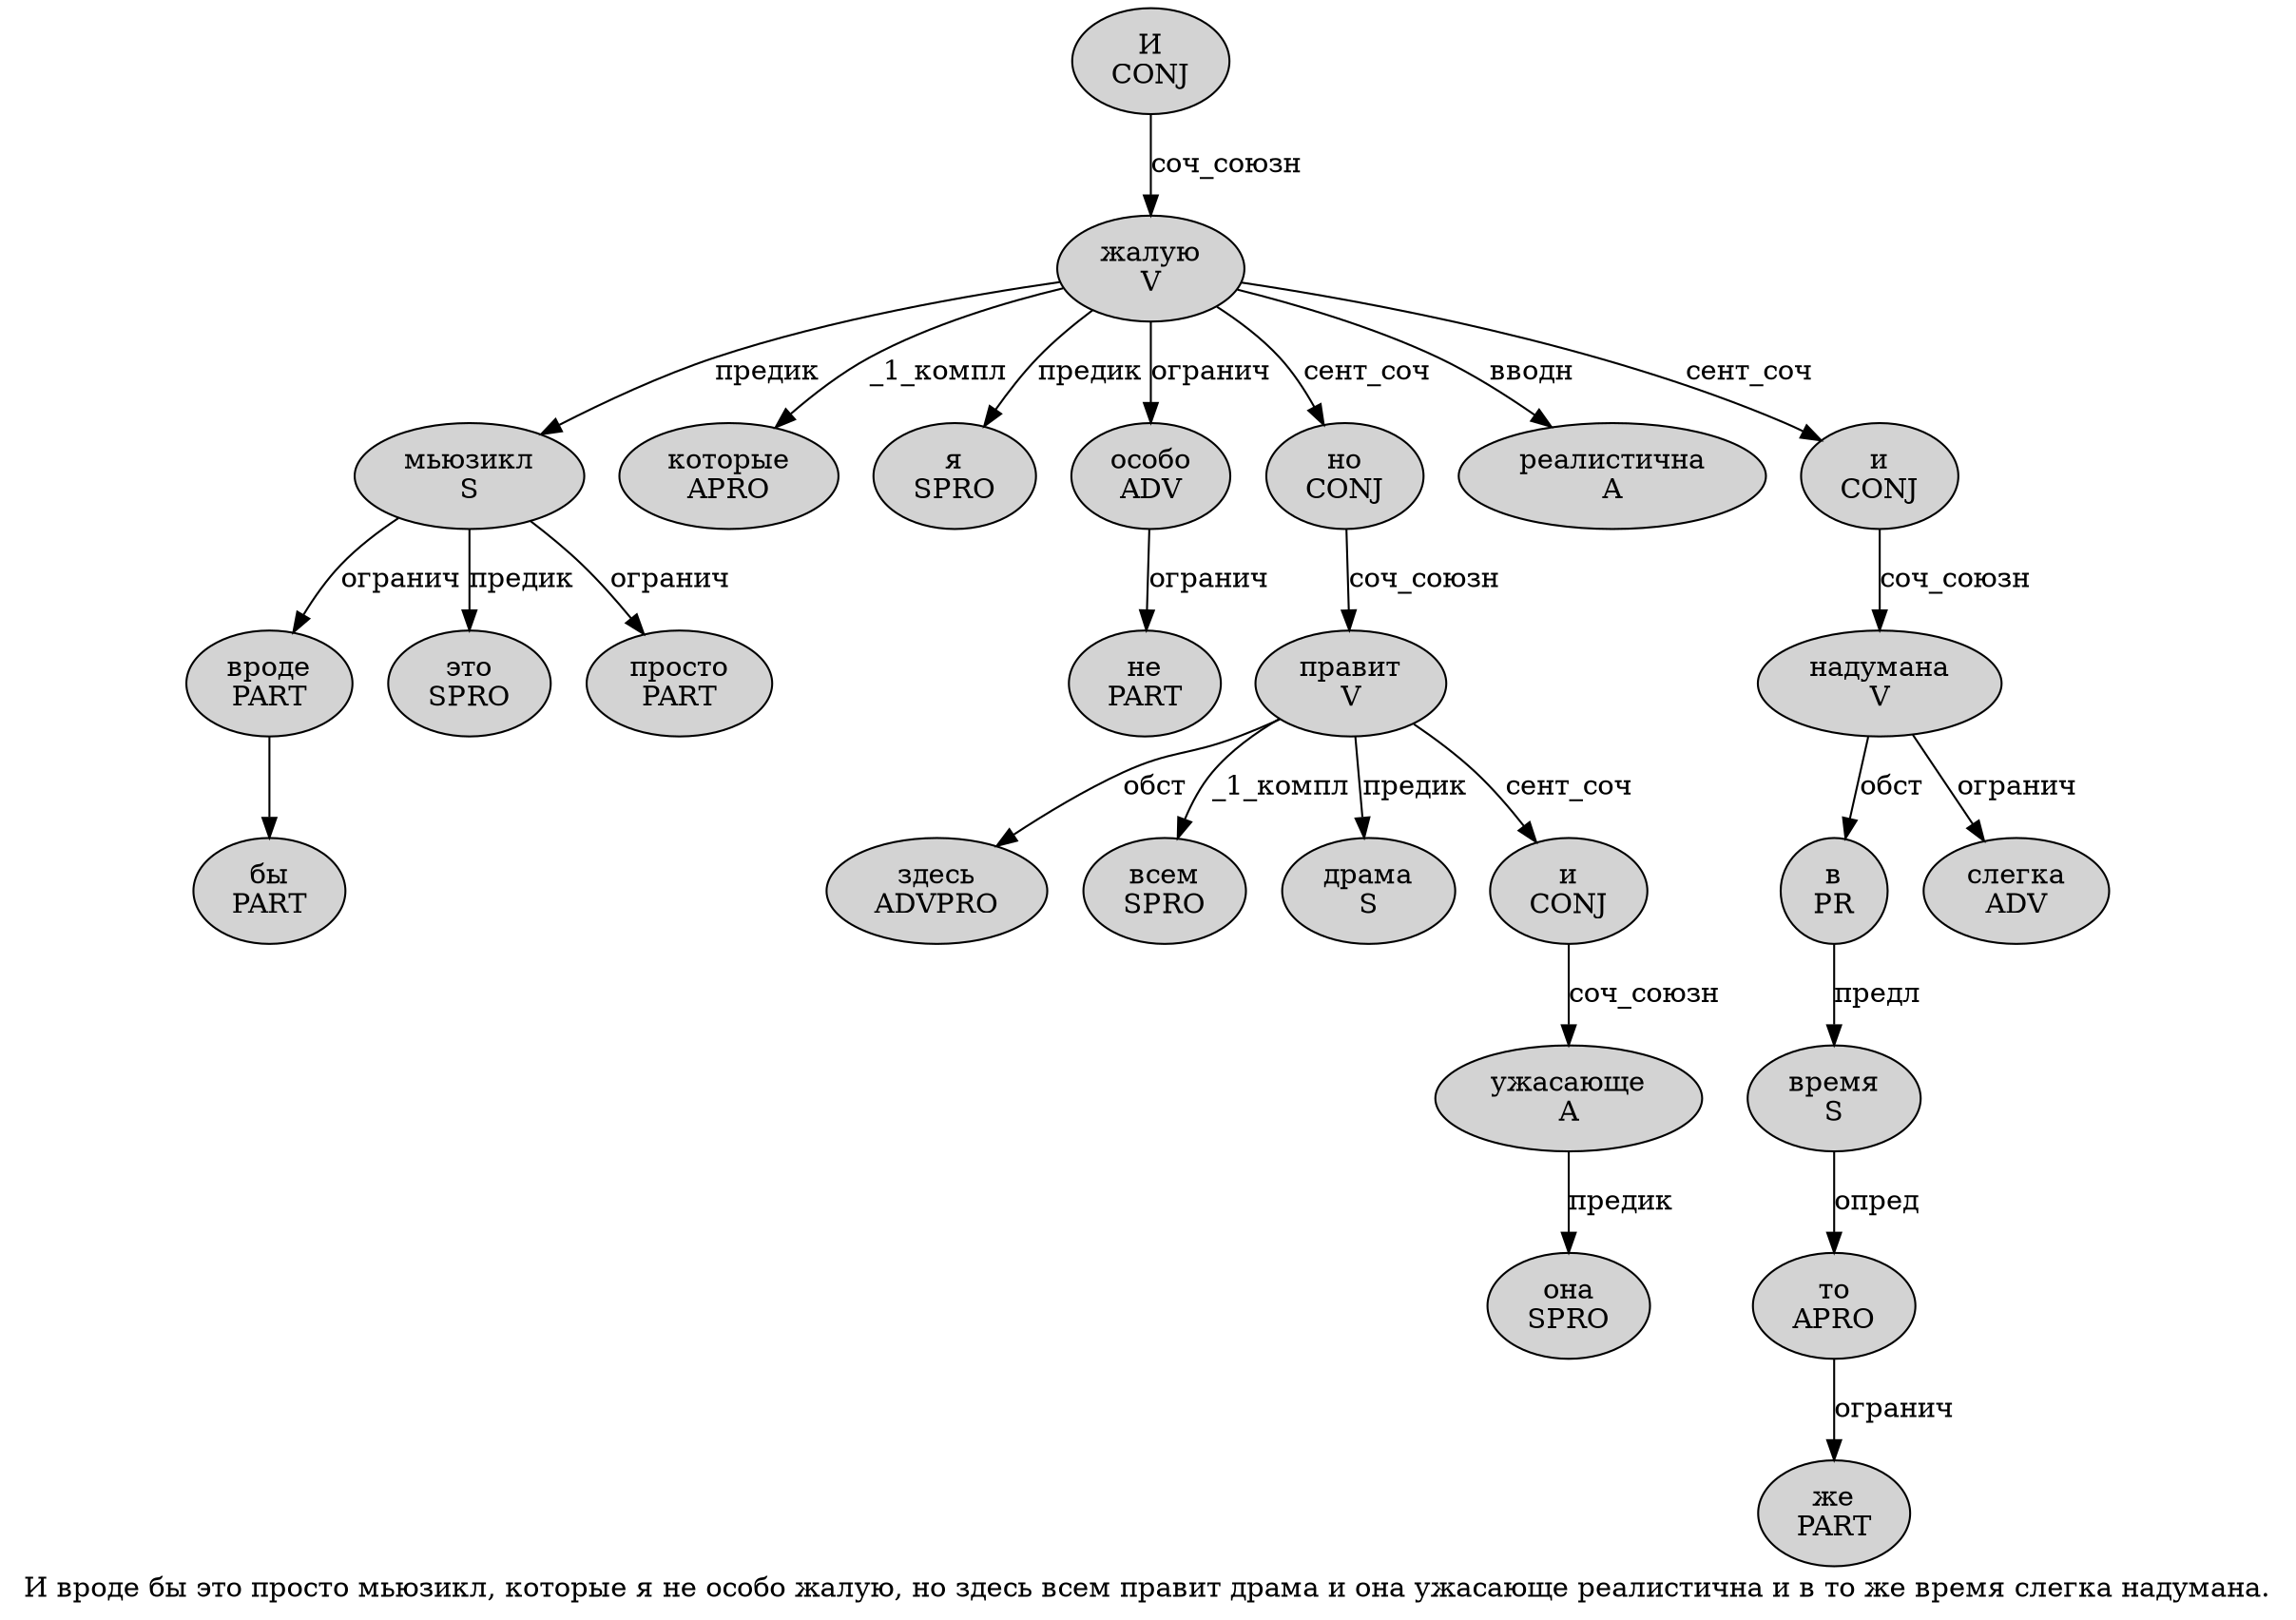 digraph SENTENCE_299 {
	graph [label="И вроде бы это просто мьюзикл, которые я не особо жалую, но здесь всем правит драма и она ужасающе реалистична и в то же время слегка надумана."]
	node [style=filled]
		0 [label="И
CONJ" color="" fillcolor=lightgray penwidth=1 shape=ellipse]
		1 [label="вроде
PART" color="" fillcolor=lightgray penwidth=1 shape=ellipse]
		2 [label="бы
PART" color="" fillcolor=lightgray penwidth=1 shape=ellipse]
		3 [label="это
SPRO" color="" fillcolor=lightgray penwidth=1 shape=ellipse]
		4 [label="просто
PART" color="" fillcolor=lightgray penwidth=1 shape=ellipse]
		5 [label="мьюзикл
S" color="" fillcolor=lightgray penwidth=1 shape=ellipse]
		7 [label="которые
APRO" color="" fillcolor=lightgray penwidth=1 shape=ellipse]
		8 [label="я
SPRO" color="" fillcolor=lightgray penwidth=1 shape=ellipse]
		9 [label="не
PART" color="" fillcolor=lightgray penwidth=1 shape=ellipse]
		10 [label="особо
ADV" color="" fillcolor=lightgray penwidth=1 shape=ellipse]
		11 [label="жалую
V" color="" fillcolor=lightgray penwidth=1 shape=ellipse]
		13 [label="но
CONJ" color="" fillcolor=lightgray penwidth=1 shape=ellipse]
		14 [label="здесь
ADVPRO" color="" fillcolor=lightgray penwidth=1 shape=ellipse]
		15 [label="всем
SPRO" color="" fillcolor=lightgray penwidth=1 shape=ellipse]
		16 [label="правит
V" color="" fillcolor=lightgray penwidth=1 shape=ellipse]
		17 [label="драма
S" color="" fillcolor=lightgray penwidth=1 shape=ellipse]
		18 [label="и
CONJ" color="" fillcolor=lightgray penwidth=1 shape=ellipse]
		19 [label="она
SPRO" color="" fillcolor=lightgray penwidth=1 shape=ellipse]
		20 [label="ужасающе
A" color="" fillcolor=lightgray penwidth=1 shape=ellipse]
		21 [label="реалистична
A" color="" fillcolor=lightgray penwidth=1 shape=ellipse]
		22 [label="и
CONJ" color="" fillcolor=lightgray penwidth=1 shape=ellipse]
		23 [label="в
PR" color="" fillcolor=lightgray penwidth=1 shape=ellipse]
		24 [label="то
APRO" color="" fillcolor=lightgray penwidth=1 shape=ellipse]
		25 [label="же
PART" color="" fillcolor=lightgray penwidth=1 shape=ellipse]
		26 [label="время
S" color="" fillcolor=lightgray penwidth=1 shape=ellipse]
		27 [label="слегка
ADV" color="" fillcolor=lightgray penwidth=1 shape=ellipse]
		28 [label="надумана
V" color="" fillcolor=lightgray penwidth=1 shape=ellipse]
			0 -> 11 [label="соч_союзн"]
			20 -> 19 [label="предик"]
			1 -> 2
			24 -> 25 [label="огранич"]
			5 -> 1 [label="огранич"]
			5 -> 3 [label="предик"]
			5 -> 4 [label="огранич"]
			23 -> 26 [label="предл"]
			22 -> 28 [label="соч_союзн"]
			13 -> 16 [label="соч_союзн"]
			16 -> 14 [label="обст"]
			16 -> 15 [label="_1_компл"]
			16 -> 17 [label="предик"]
			16 -> 18 [label="сент_соч"]
			18 -> 20 [label="соч_союзн"]
			10 -> 9 [label="огранич"]
			28 -> 23 [label="обст"]
			28 -> 27 [label="огранич"]
			26 -> 24 [label="опред"]
			11 -> 5 [label="предик"]
			11 -> 7 [label="_1_компл"]
			11 -> 8 [label="предик"]
			11 -> 10 [label="огранич"]
			11 -> 13 [label="сент_соч"]
			11 -> 21 [label="вводн"]
			11 -> 22 [label="сент_соч"]
}